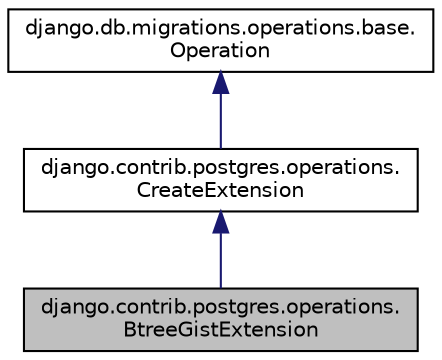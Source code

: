 digraph "django.contrib.postgres.operations.BtreeGistExtension"
{
 // LATEX_PDF_SIZE
  edge [fontname="Helvetica",fontsize="10",labelfontname="Helvetica",labelfontsize="10"];
  node [fontname="Helvetica",fontsize="10",shape=record];
  Node1 [label="django.contrib.postgres.operations.\lBtreeGistExtension",height=0.2,width=0.4,color="black", fillcolor="grey75", style="filled", fontcolor="black",tooltip=" "];
  Node2 -> Node1 [dir="back",color="midnightblue",fontsize="10",style="solid"];
  Node2 [label="django.contrib.postgres.operations.\lCreateExtension",height=0.2,width=0.4,color="black", fillcolor="white", style="filled",URL="$classdjango_1_1contrib_1_1postgres_1_1operations_1_1_create_extension.html",tooltip=" "];
  Node3 -> Node2 [dir="back",color="midnightblue",fontsize="10",style="solid"];
  Node3 [label="django.db.migrations.operations.base.\lOperation",height=0.2,width=0.4,color="black", fillcolor="white", style="filled",URL="$classdjango_1_1db_1_1migrations_1_1operations_1_1base_1_1_operation.html",tooltip=" "];
}
